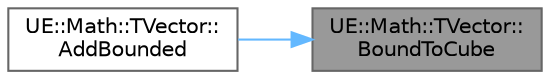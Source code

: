digraph "UE::Math::TVector::BoundToCube"
{
 // INTERACTIVE_SVG=YES
 // LATEX_PDF_SIZE
  bgcolor="transparent";
  edge [fontname=Helvetica,fontsize=10,labelfontname=Helvetica,labelfontsize=10];
  node [fontname=Helvetica,fontsize=10,shape=box,height=0.2,width=0.4];
  rankdir="RL";
  Node1 [id="Node000001",label="UE::Math::TVector::\lBoundToCube",height=0.2,width=0.4,color="gray40", fillcolor="grey60", style="filled", fontcolor="black",tooltip="Get a copy of this vector, clamped inside of a cube."];
  Node1 -> Node2 [id="edge1_Node000001_Node000002",dir="back",color="steelblue1",style="solid",tooltip=" "];
  Node2 [id="Node000002",label="UE::Math::TVector::\lAddBounded",height=0.2,width=0.4,color="grey40", fillcolor="white", style="filled",URL="$de/d77/structUE_1_1Math_1_1TVector.html#a167d5959d78176970a59d6d5186d6a57",tooltip="Add a vector to this and clamp the result in a cube."];
}
